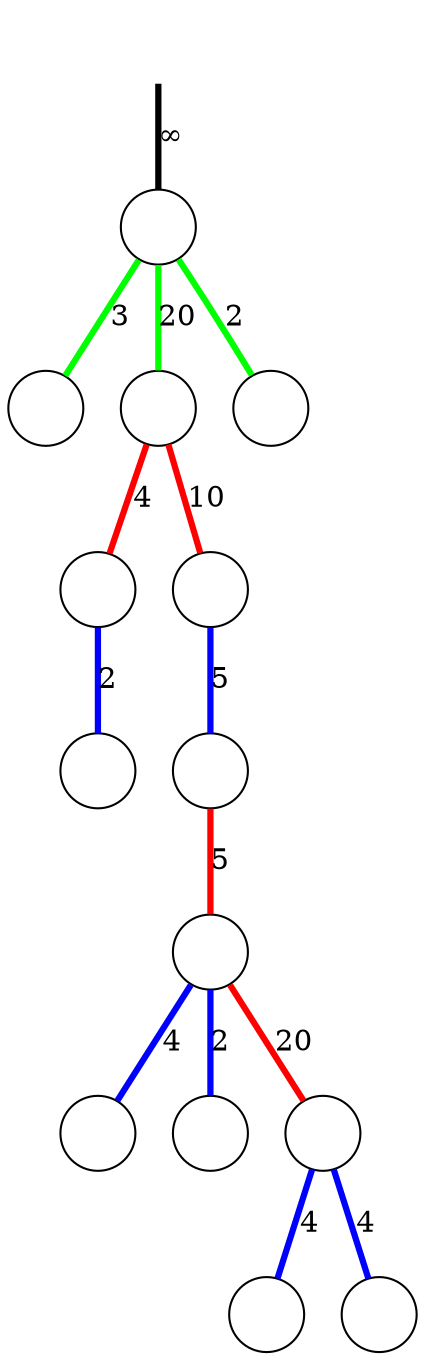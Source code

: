 digraph
{
	node [shape=circle, label=""];
	edge [dir=both, arrowtail=none, arrowhead=none, penwidth=3];

	r -> n00 [label="&infin;"];
	n00 -> n10 [label=3, color=green];
	n00 -> n11 [label=20, color=green];
	n00 -> n12 [label=2, color=green];
	n11 -> n20 [label=4, color=red];
	n11 -> n21 [label=10, color=red];
	n20 -> n30 [label=2, color=blue];
	n21 -> n31 [label=5, color=blue];
	n31 -> n40 [label=5, color=red];
	n40 -> n50 [label=4, color=blue];
	n40 -> n51 [label=2, color=blue];
	n40 -> n52 [label=20, color=red];
	n52 -> n60 [label=4, color=blue];
	n52 -> n61 [label=4, color=blue];

	r [style=invisible];
}
